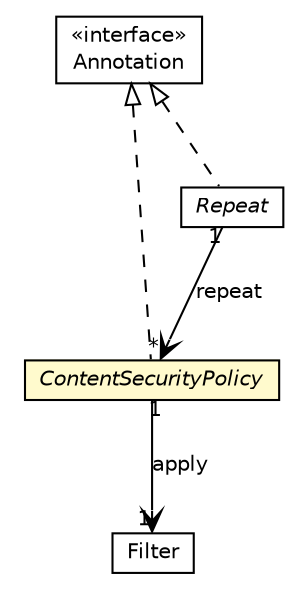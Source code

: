 #!/usr/local/bin/dot
#
# Class diagram 
# Generated by UMLGraph version R5_6-24-gf6e263 (http://www.umlgraph.org/)
#

digraph G {
	edge [fontname="Helvetica",fontsize=10,labelfontname="Helvetica",labelfontsize=10];
	node [fontname="Helvetica",fontsize=10,shape=plaintext];
	nodesep=0.25;
	ranksep=0.5;
	// io.werval.filters.ContentSecurityPolicy
	c10458 [label=<<table title="io.werval.filters.ContentSecurityPolicy" border="0" cellborder="1" cellspacing="0" cellpadding="2" port="p" bgcolor="lemonChiffon" href="./ContentSecurityPolicy.html">
		<tr><td><table border="0" cellspacing="0" cellpadding="1">
<tr><td align="center" balign="center"><font face="Helvetica-Oblique"> ContentSecurityPolicy </font></td></tr>
		</table></td></tr>
		</table>>, URL="./ContentSecurityPolicy.html", fontname="Helvetica", fontcolor="black", fontsize=10.0];
	// io.werval.filters.ContentSecurityPolicy.Filter
	c10459 [label=<<table title="io.werval.filters.ContentSecurityPolicy.Filter" border="0" cellborder="1" cellspacing="0" cellpadding="2" port="p" href="./ContentSecurityPolicy.Filter.html">
		<tr><td><table border="0" cellspacing="0" cellpadding="1">
<tr><td align="center" balign="center"> Filter </td></tr>
		</table></td></tr>
		</table>>, URL="./ContentSecurityPolicy.Filter.html", fontname="Helvetica", fontcolor="black", fontsize=10.0];
	// io.werval.filters.ContentSecurityPolicy.Repeat
	c10461 [label=<<table title="io.werval.filters.ContentSecurityPolicy.Repeat" border="0" cellborder="1" cellspacing="0" cellpadding="2" port="p" href="./ContentSecurityPolicy.Repeat.html">
		<tr><td><table border="0" cellspacing="0" cellpadding="1">
<tr><td align="center" balign="center"><font face="Helvetica-Oblique"> Repeat </font></td></tr>
		</table></td></tr>
		</table>>, URL="./ContentSecurityPolicy.Repeat.html", fontname="Helvetica", fontcolor="black", fontsize=10.0];
	//io.werval.filters.ContentSecurityPolicy implements java.lang.annotation.Annotation
	c10552:p -> c10458:p [dir=back,arrowtail=empty,style=dashed];
	// io.werval.filters.ContentSecurityPolicy NAVASSOC io.werval.filters.ContentSecurityPolicy.Filter
	c10458:p -> c10459:p [taillabel="1", label="apply", headlabel="1", fontname="Helvetica", fontcolor="black", fontsize=10.0, color="black", arrowhead=open];
	//io.werval.filters.ContentSecurityPolicy.Repeat implements java.lang.annotation.Annotation
	c10552:p -> c10461:p [dir=back,arrowtail=empty,style=dashed];
	// io.werval.filters.ContentSecurityPolicy.Repeat NAVASSOC io.werval.filters.ContentSecurityPolicy
	c10461:p -> c10458:p [taillabel="1", label="repeat", headlabel="*", fontname="Helvetica", fontcolor="black", fontsize=10.0, color="black", arrowhead=open];
	// java.lang.annotation.Annotation
	c10552 [label=<<table title="java.lang.annotation.Annotation" border="0" cellborder="1" cellspacing="0" cellpadding="2" port="p" href="http://docs.oracle.com/javase/8/docs/api/java/lang/annotation/Annotation.html">
		<tr><td><table border="0" cellspacing="0" cellpadding="1">
<tr><td align="center" balign="center"> &#171;interface&#187; </td></tr>
<tr><td align="center" balign="center"> Annotation </td></tr>
		</table></td></tr>
		</table>>, URL="http://docs.oracle.com/javase/8/docs/api/java/lang/annotation/Annotation.html", fontname="Helvetica", fontcolor="black", fontsize=10.0];
}

